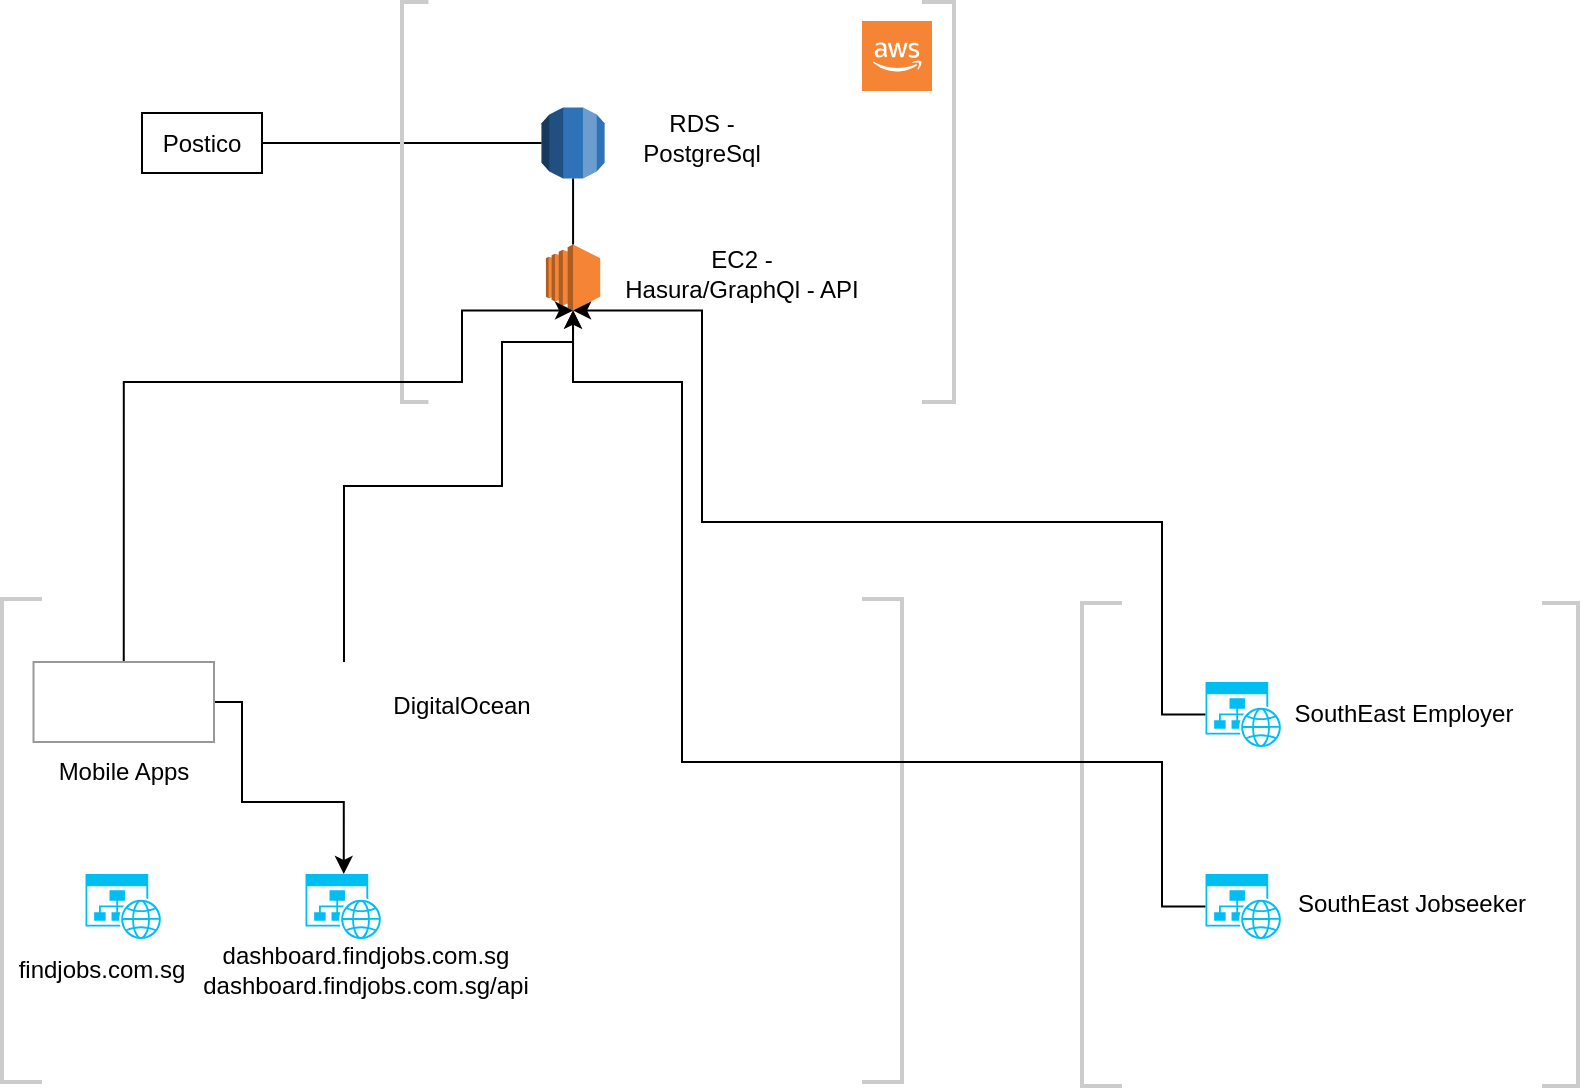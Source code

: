 <mxfile version="18.0.2" type="github">
  <diagram id="9K7KdTEP2Leaq0f7nB3s" name="Page-1">
    <mxGraphModel dx="1266" dy="659" grid="1" gridSize="10" guides="1" tooltips="1" connect="1" arrows="1" fold="1" page="1" pageScale="1" pageWidth="850" pageHeight="1100" math="0" shadow="0">
      <root>
        <mxCell id="0" />
        <mxCell id="1" parent="0" />
        <mxCell id="FHmfgIu3W-9fUglCBVJm-1" value="" style="outlineConnect=0;dashed=0;verticalLabelPosition=bottom;verticalAlign=top;align=center;html=1;shape=mxgraph.aws3.rds;fillColor=#2E73B8;gradientColor=none;" vertex="1" parent="1">
          <mxGeometry x="289.76" y="72.75" width="31.55" height="35.5" as="geometry" />
        </mxCell>
        <mxCell id="FHmfgIu3W-9fUglCBVJm-2" value="" style="outlineConnect=0;dashed=0;verticalLabelPosition=bottom;verticalAlign=top;align=center;html=1;shape=mxgraph.aws3.ec2;fillColor=#F58534;gradientColor=none;" vertex="1" parent="1">
          <mxGeometry x="291.96" y="141.25" width="27.15" height="33" as="geometry" />
        </mxCell>
        <mxCell id="FHmfgIu3W-9fUglCBVJm-3" value="&lt;div&gt;RDS - PostgreSql&lt;/div&gt;" style="text;html=1;strokeColor=none;fillColor=none;align=center;verticalAlign=middle;whiteSpace=wrap;rounded=0;" vertex="1" parent="1">
          <mxGeometry x="339.76" y="72.75" width="60" height="30" as="geometry" />
        </mxCell>
        <mxCell id="FHmfgIu3W-9fUglCBVJm-4" value="EC2 - Hasura/GraphQl - API" style="text;html=1;strokeColor=none;fillColor=none;align=center;verticalAlign=middle;whiteSpace=wrap;rounded=0;" vertex="1" parent="1">
          <mxGeometry x="330" y="141.25" width="120" height="30" as="geometry" />
        </mxCell>
        <mxCell id="FHmfgIu3W-9fUglCBVJm-8" value="Postico" style="rounded=0;whiteSpace=wrap;html=1;" vertex="1" parent="1">
          <mxGeometry x="90" y="75.5" width="60" height="30" as="geometry" />
        </mxCell>
        <mxCell id="FHmfgIu3W-9fUglCBVJm-9" value="" style="endArrow=none;html=1;rounded=0;entryX=0;entryY=0.5;entryDx=0;entryDy=0;entryPerimeter=0;exitX=1;exitY=0.5;exitDx=0;exitDy=0;" edge="1" parent="1" source="FHmfgIu3W-9fUglCBVJm-8" target="FHmfgIu3W-9fUglCBVJm-1">
          <mxGeometry width="50" height="50" relative="1" as="geometry">
            <mxPoint x="400" y="330" as="sourcePoint" />
            <mxPoint x="450" y="280" as="targetPoint" />
          </mxGeometry>
        </mxCell>
        <mxCell id="FHmfgIu3W-9fUglCBVJm-63" style="edgeStyle=orthogonalEdgeStyle;rounded=0;orthogonalLoop=1;jettySize=auto;html=1;exitX=0.5;exitY=0;exitDx=0;exitDy=0;entryX=0.5;entryY=1;entryDx=0;entryDy=0;entryPerimeter=0;" edge="1" parent="1" source="FHmfgIu3W-9fUglCBVJm-10" target="FHmfgIu3W-9fUglCBVJm-2">
          <mxGeometry relative="1" as="geometry">
            <Array as="points">
              <mxPoint x="191" y="262" />
              <mxPoint x="270" y="262" />
              <mxPoint x="270" y="190" />
              <mxPoint x="306" y="190" />
            </Array>
          </mxGeometry>
        </mxCell>
        <mxCell id="FHmfgIu3W-9fUglCBVJm-10" value="" style="shape=image;html=1;verticalAlign=top;verticalLabelPosition=bottom;labelBackgroundColor=#ffffff;imageAspect=0;aspect=fixed;image=https://cdn2.iconfinder.com/data/icons/css-vol-1/24/digitalocean-128.png" vertex="1" parent="1">
          <mxGeometry x="172" y="350" width="38" height="38" as="geometry" />
        </mxCell>
        <mxCell id="FHmfgIu3W-9fUglCBVJm-21" value="&lt;div&gt;dashboard.findjobs.com.sg&lt;/div&gt;&lt;div&gt;dashboard.findjobs.com.sg/api&lt;br&gt;&lt;/div&gt;" style="text;html=1;strokeColor=none;fillColor=none;align=center;verticalAlign=middle;whiteSpace=wrap;rounded=0;" vertex="1" parent="1">
          <mxGeometry x="171.76" y="488.5" width="60" height="30" as="geometry" />
        </mxCell>
        <mxCell id="FHmfgIu3W-9fUglCBVJm-22" value="" style="verticalLabelPosition=bottom;html=1;verticalAlign=top;align=center;strokeColor=none;fillColor=#00BEF2;shape=mxgraph.azure.website_generic;pointerEvents=1;" vertex="1" parent="1">
          <mxGeometry x="171.76" y="456" width="38.24" height="32.5" as="geometry" />
        </mxCell>
        <mxCell id="FHmfgIu3W-9fUglCBVJm-25" value="" style="verticalLabelPosition=bottom;html=1;verticalAlign=top;align=center;strokeColor=none;fillColor=#00BEF2;shape=mxgraph.azure.website_generic;pointerEvents=1;" vertex="1" parent="1">
          <mxGeometry x="61.76" y="456" width="38.24" height="32.5" as="geometry" />
        </mxCell>
        <mxCell id="FHmfgIu3W-9fUglCBVJm-26" value="findjobs.com.sg" style="text;html=1;strokeColor=none;fillColor=none;align=center;verticalAlign=middle;whiteSpace=wrap;rounded=0;" vertex="1" parent="1">
          <mxGeometry x="40.0" y="488.5" width="60" height="30" as="geometry" />
        </mxCell>
        <mxCell id="FHmfgIu3W-9fUglCBVJm-27" value="" style="endArrow=none;html=1;rounded=0;entryX=0.5;entryY=1;entryDx=0;entryDy=0;entryPerimeter=0;exitX=0.5;exitY=0;exitDx=0;exitDy=0;exitPerimeter=0;" edge="1" parent="1" source="FHmfgIu3W-9fUglCBVJm-2" target="FHmfgIu3W-9fUglCBVJm-1">
          <mxGeometry width="50" height="50" relative="1" as="geometry">
            <mxPoint x="369.76" y="282.75" as="sourcePoint" />
            <mxPoint x="419.76" y="232.75" as="targetPoint" />
          </mxGeometry>
        </mxCell>
        <mxCell id="FHmfgIu3W-9fUglCBVJm-29" value="" style="outlineConnect=0;dashed=0;verticalLabelPosition=bottom;verticalAlign=top;align=center;html=1;shape=mxgraph.aws3.cloud_2;fillColor=#F58534;gradientColor=none;" vertex="1" parent="1">
          <mxGeometry x="450" y="29.5" width="35" height="35" as="geometry" />
        </mxCell>
        <mxCell id="FHmfgIu3W-9fUglCBVJm-32" value="" style="strokeWidth=2;html=1;shape=mxgraph.flowchart.annotation_1;align=left;pointerEvents=1;fillColor=none;strokeColor=#CCCCCC;" vertex="1" parent="1">
          <mxGeometry x="220" y="20" width="13.24" height="200" as="geometry" />
        </mxCell>
        <mxCell id="FHmfgIu3W-9fUglCBVJm-33" value="" style="strokeWidth=2;html=1;shape=mxgraph.flowchart.annotation_1;align=left;pointerEvents=1;fillColor=none;direction=west;strokeColor=#CCCCCC;" vertex="1" parent="1">
          <mxGeometry x="480" y="20" width="16" height="200" as="geometry" />
        </mxCell>
        <mxCell id="FHmfgIu3W-9fUglCBVJm-34" value="" style="shape=image;html=1;verticalAlign=top;verticalLabelPosition=bottom;labelBackgroundColor=#ffffff;imageAspect=0;aspect=fixed;image=https://cdn0.iconfinder.com/data/icons/octicons/1024/mark-github-128.png;fillColor=none;" vertex="1" parent="1">
          <mxGeometry x="656" y="132.25" width="48" height="48" as="geometry" />
        </mxCell>
        <mxCell id="FHmfgIu3W-9fUglCBVJm-37" value="&lt;div&gt;DigitalOcean&lt;/div&gt;" style="text;html=1;strokeColor=none;fillColor=none;align=center;verticalAlign=middle;whiteSpace=wrap;rounded=0;" vertex="1" parent="1">
          <mxGeometry x="220" y="360" width="60.24" height="24" as="geometry" />
        </mxCell>
        <mxCell id="FHmfgIu3W-9fUglCBVJm-42" value="" style="strokeWidth=2;html=1;shape=mxgraph.flowchart.annotation_1;align=left;pointerEvents=1;fillColor=none;strokeColor=#CCCCCC;" vertex="1" parent="1">
          <mxGeometry x="20" y="318.5" width="20" height="241.5" as="geometry" />
        </mxCell>
        <mxCell id="FHmfgIu3W-9fUglCBVJm-43" value="" style="strokeWidth=2;html=1;shape=mxgraph.flowchart.annotation_1;align=left;pointerEvents=1;fillColor=none;direction=west;strokeColor=#CCCCCC;" vertex="1" parent="1">
          <mxGeometry x="450" y="318.5" width="20" height="241.5" as="geometry" />
        </mxCell>
        <mxCell id="FHmfgIu3W-9fUglCBVJm-44" value="" style="shape=image;html=1;verticalAlign=top;verticalLabelPosition=bottom;labelBackgroundColor=#ffffff;imageAspect=0;aspect=fixed;image=https://cdn0.iconfinder.com/data/icons/apple-apps/100/Apple_Store-128.png;fillColor=none;" vertex="1" parent="1">
          <mxGeometry x="49" y="356.5" width="28" height="28" as="geometry" />
        </mxCell>
        <mxCell id="FHmfgIu3W-9fUglCBVJm-45" value="" style="shape=image;html=1;verticalAlign=top;verticalLabelPosition=bottom;labelBackgroundColor=#ffffff;imageAspect=0;aspect=fixed;image=https://cdn4.iconfinder.com/data/icons/social-media-2273/64/social_media_network_online_playstore_google-128.png;fillColor=none;" vertex="1" parent="1">
          <mxGeometry x="85" y="354" width="34" height="34" as="geometry" />
        </mxCell>
        <mxCell id="FHmfgIu3W-9fUglCBVJm-62" style="edgeStyle=orthogonalEdgeStyle;rounded=0;orthogonalLoop=1;jettySize=auto;html=1;exitX=0.5;exitY=0;exitDx=0;exitDy=0;entryX=0.5;entryY=1;entryDx=0;entryDy=0;entryPerimeter=0;" edge="1" parent="1" source="FHmfgIu3W-9fUglCBVJm-46" target="FHmfgIu3W-9fUglCBVJm-2">
          <mxGeometry relative="1" as="geometry">
            <Array as="points">
              <mxPoint x="81" y="210" />
              <mxPoint x="250" y="210" />
              <mxPoint x="250" y="174" />
            </Array>
          </mxGeometry>
        </mxCell>
        <mxCell id="FHmfgIu3W-9fUglCBVJm-66" style="edgeStyle=orthogonalEdgeStyle;rounded=0;orthogonalLoop=1;jettySize=auto;html=1;exitX=1;exitY=0.5;exitDx=0;exitDy=0;entryX=0.5;entryY=0;entryDx=0;entryDy=0;entryPerimeter=0;" edge="1" parent="1" source="FHmfgIu3W-9fUglCBVJm-46" target="FHmfgIu3W-9fUglCBVJm-22">
          <mxGeometry relative="1" as="geometry">
            <Array as="points">
              <mxPoint x="140" y="370" />
              <mxPoint x="140" y="420" />
              <mxPoint x="191" y="420" />
            </Array>
          </mxGeometry>
        </mxCell>
        <mxCell id="FHmfgIu3W-9fUglCBVJm-46" value="" style="rounded=0;whiteSpace=wrap;html=1;fillColor=none;strokeColor=#999999;" vertex="1" parent="1">
          <mxGeometry x="35.76" y="350" width="90.24" height="40" as="geometry" />
        </mxCell>
        <mxCell id="FHmfgIu3W-9fUglCBVJm-47" value="Mobile Apps" style="text;html=1;strokeColor=none;fillColor=none;align=center;verticalAlign=middle;whiteSpace=wrap;rounded=0;" vertex="1" parent="1">
          <mxGeometry x="36" y="390" width="90" height="30" as="geometry" />
        </mxCell>
        <mxCell id="FHmfgIu3W-9fUglCBVJm-50" value="" style="strokeWidth=2;html=1;shape=mxgraph.flowchart.annotation_1;align=left;pointerEvents=1;fillColor=none;strokeColor=#CCCCCC;" vertex="1" parent="1">
          <mxGeometry x="560" y="320.5" width="20" height="241.5" as="geometry" />
        </mxCell>
        <mxCell id="FHmfgIu3W-9fUglCBVJm-65" style="edgeStyle=orthogonalEdgeStyle;rounded=0;orthogonalLoop=1;jettySize=auto;html=1;exitX=0;exitY=0.5;exitDx=0;exitDy=0;exitPerimeter=0;entryX=0.5;entryY=1;entryDx=0;entryDy=0;entryPerimeter=0;" edge="1" parent="1" source="FHmfgIu3W-9fUglCBVJm-51" target="FHmfgIu3W-9fUglCBVJm-2">
          <mxGeometry relative="1" as="geometry">
            <Array as="points">
              <mxPoint x="600" y="472" />
              <mxPoint x="600" y="400" />
              <mxPoint x="360" y="400" />
              <mxPoint x="360" y="210" />
              <mxPoint x="306" y="210" />
            </Array>
          </mxGeometry>
        </mxCell>
        <mxCell id="FHmfgIu3W-9fUglCBVJm-51" value="" style="verticalLabelPosition=bottom;html=1;verticalAlign=top;align=center;strokeColor=none;fillColor=#00BEF2;shape=mxgraph.azure.website_generic;pointerEvents=1;" vertex="1" parent="1">
          <mxGeometry x="621.76" y="456" width="38.24" height="32.5" as="geometry" />
        </mxCell>
        <mxCell id="FHmfgIu3W-9fUglCBVJm-64" style="edgeStyle=orthogonalEdgeStyle;rounded=0;orthogonalLoop=1;jettySize=auto;html=1;exitX=0;exitY=0.5;exitDx=0;exitDy=0;exitPerimeter=0;entryX=0.5;entryY=1;entryDx=0;entryDy=0;entryPerimeter=0;" edge="1" parent="1" source="FHmfgIu3W-9fUglCBVJm-52" target="FHmfgIu3W-9fUglCBVJm-2">
          <mxGeometry relative="1" as="geometry">
            <Array as="points">
              <mxPoint x="600" y="376" />
              <mxPoint x="600" y="280" />
              <mxPoint x="370" y="280" />
              <mxPoint x="370" y="174" />
            </Array>
          </mxGeometry>
        </mxCell>
        <mxCell id="FHmfgIu3W-9fUglCBVJm-52" value="" style="verticalLabelPosition=bottom;html=1;verticalAlign=top;align=center;strokeColor=none;fillColor=#00BEF2;shape=mxgraph.azure.website_generic;pointerEvents=1;" vertex="1" parent="1">
          <mxGeometry x="621.76" y="360" width="38.24" height="32.5" as="geometry" />
        </mxCell>
        <mxCell id="FHmfgIu3W-9fUglCBVJm-53" value="SouthEast Employer" style="text;html=1;strokeColor=none;fillColor=none;align=center;verticalAlign=middle;whiteSpace=wrap;rounded=0;" vertex="1" parent="1">
          <mxGeometry x="656" y="361.25" width="130" height="30" as="geometry" />
        </mxCell>
        <mxCell id="FHmfgIu3W-9fUglCBVJm-54" value="&lt;div&gt;SouthEast Jobseeker&lt;/div&gt;" style="text;html=1;strokeColor=none;fillColor=none;align=center;verticalAlign=middle;whiteSpace=wrap;rounded=0;" vertex="1" parent="1">
          <mxGeometry x="660" y="456" width="130" height="30" as="geometry" />
        </mxCell>
        <mxCell id="FHmfgIu3W-9fUglCBVJm-60" value="" style="strokeWidth=2;html=1;shape=mxgraph.flowchart.annotation_1;align=left;pointerEvents=1;fillColor=none;direction=west;strokeColor=#CCCCCC;" vertex="1" parent="1">
          <mxGeometry x="790" y="320.5" width="18" height="241.5" as="geometry" />
        </mxCell>
      </root>
    </mxGraphModel>
  </diagram>
</mxfile>
